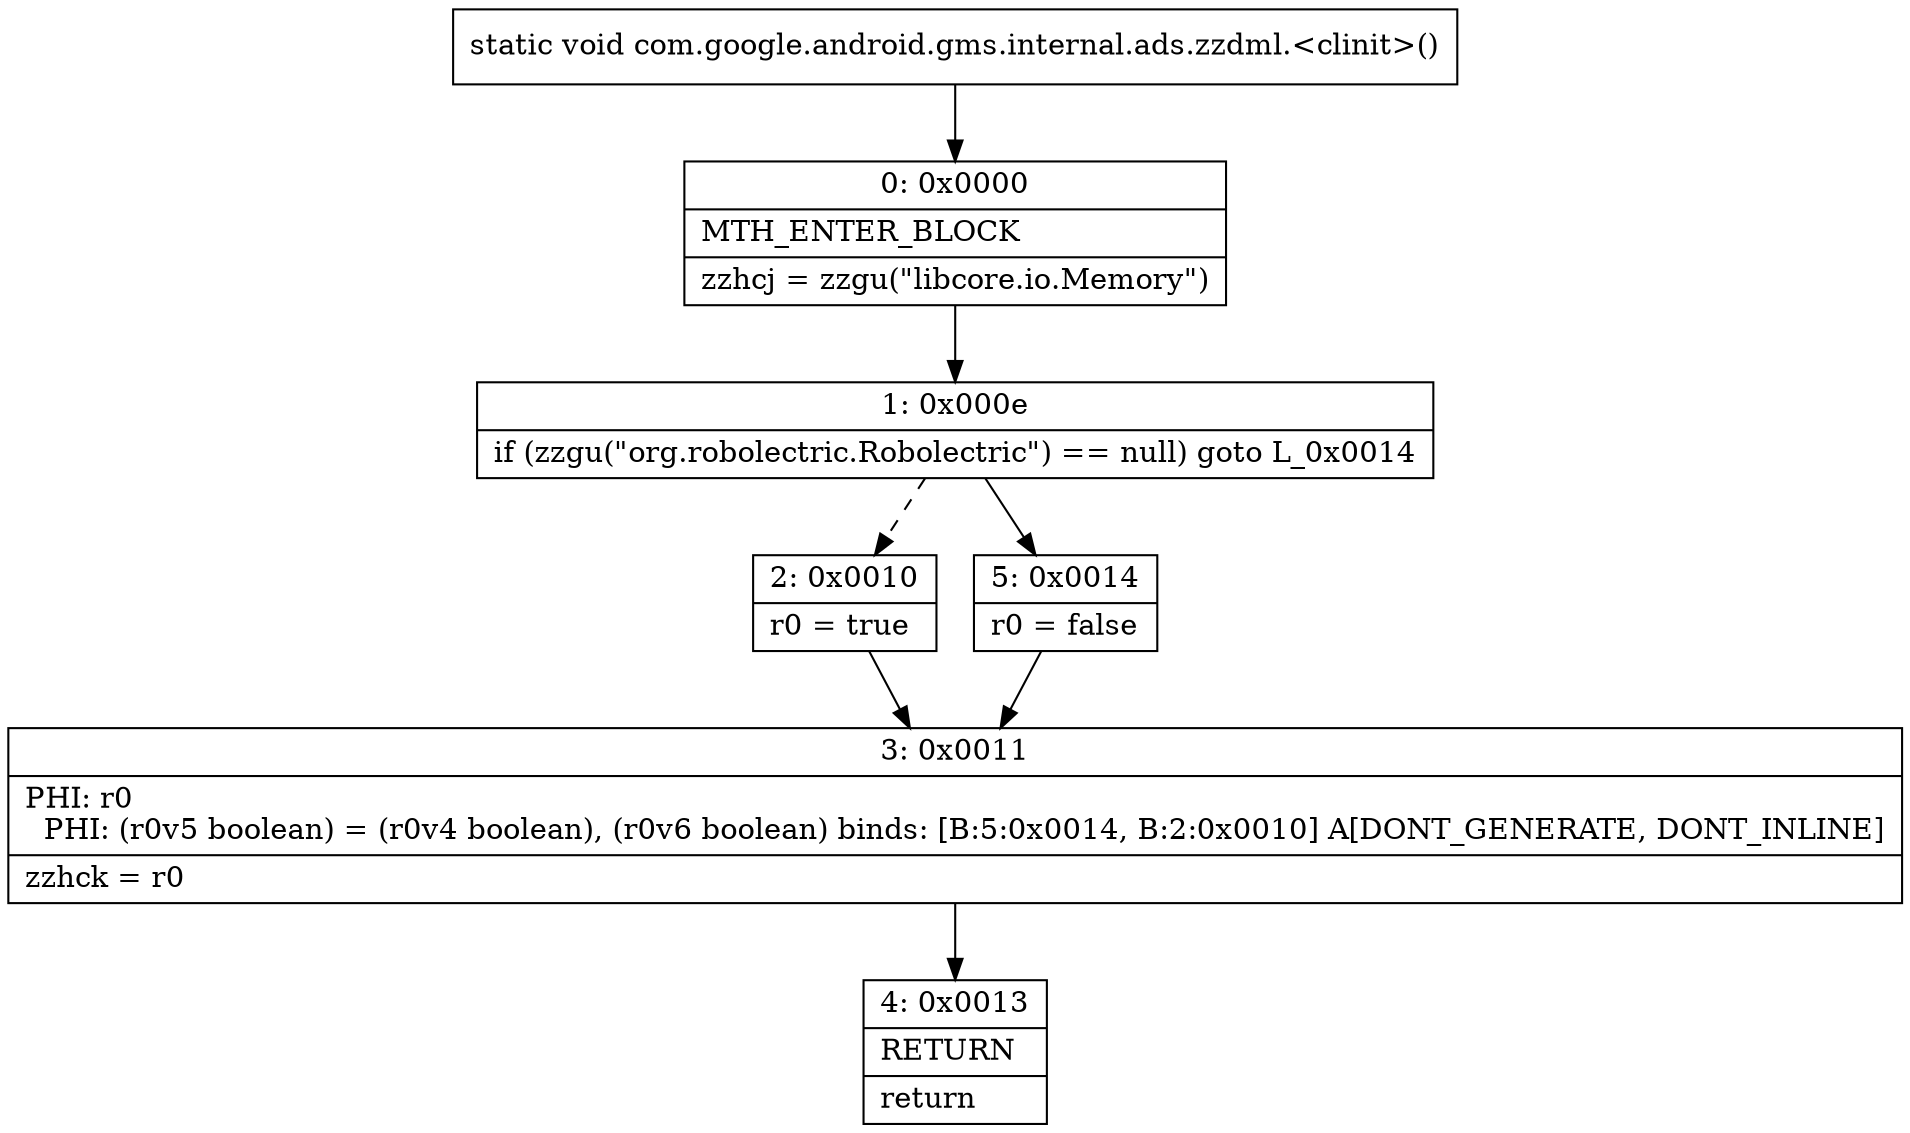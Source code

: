 digraph "CFG forcom.google.android.gms.internal.ads.zzdml.\<clinit\>()V" {
Node_0 [shape=record,label="{0\:\ 0x0000|MTH_ENTER_BLOCK\l|zzhcj = zzgu(\"libcore.io.Memory\")\l}"];
Node_1 [shape=record,label="{1\:\ 0x000e|if (zzgu(\"org.robolectric.Robolectric\") == null) goto L_0x0014\l}"];
Node_2 [shape=record,label="{2\:\ 0x0010|r0 = true\l}"];
Node_3 [shape=record,label="{3\:\ 0x0011|PHI: r0 \l  PHI: (r0v5 boolean) = (r0v4 boolean), (r0v6 boolean) binds: [B:5:0x0014, B:2:0x0010] A[DONT_GENERATE, DONT_INLINE]\l|zzhck = r0\l}"];
Node_4 [shape=record,label="{4\:\ 0x0013|RETURN\l|return\l}"];
Node_5 [shape=record,label="{5\:\ 0x0014|r0 = false\l}"];
MethodNode[shape=record,label="{static void com.google.android.gms.internal.ads.zzdml.\<clinit\>() }"];
MethodNode -> Node_0;
Node_0 -> Node_1;
Node_1 -> Node_2[style=dashed];
Node_1 -> Node_5;
Node_2 -> Node_3;
Node_3 -> Node_4;
Node_5 -> Node_3;
}

